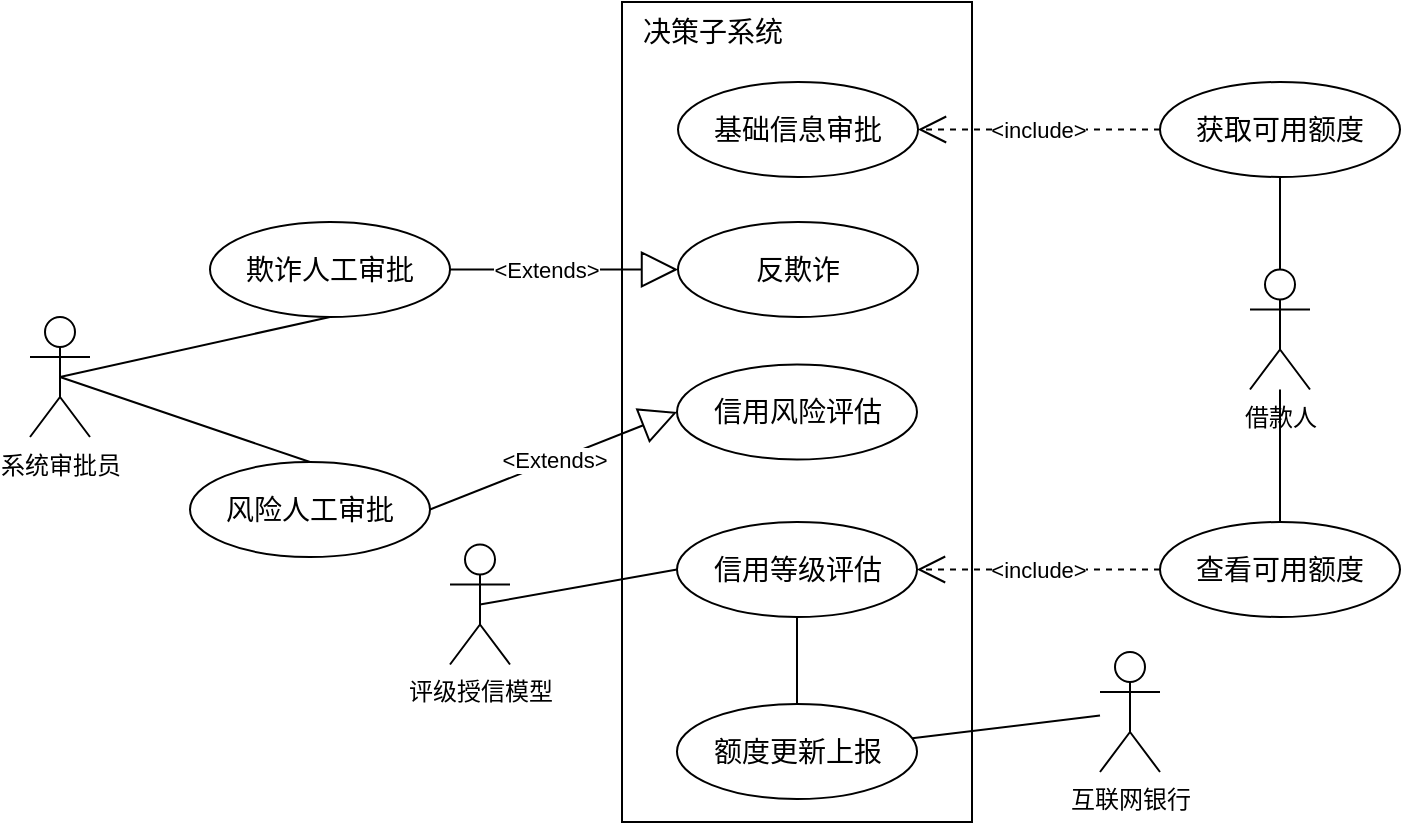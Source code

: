 <mxfile version="22.0.6" type="github">
  <diagram name="第 1 页" id="PT6hGrXhausuQr09__Po">
    <mxGraphModel dx="1173" dy="772" grid="1" gridSize="10" guides="1" tooltips="1" connect="1" arrows="1" fold="1" page="1" pageScale="1" pageWidth="827" pageHeight="1169" math="0" shadow="0">
      <root>
        <mxCell id="0" />
        <mxCell id="1" parent="0" />
        <mxCell id="wrGV_mXLTRxhNDMkk3RX-2" value="" style="html=1;whiteSpace=wrap;" parent="1" vertex="1">
          <mxGeometry x="367" y="210" width="175" height="410" as="geometry" />
        </mxCell>
        <mxCell id="wrGV_mXLTRxhNDMkk3RX-3" value="&lt;font style=&quot;font-size: 14px;&quot;&gt;决策子系统&lt;/font&gt;" style="text;html=1;align=center;verticalAlign=middle;resizable=0;points=[];autosize=1;strokeColor=none;fillColor=none;" parent="1" vertex="1">
          <mxGeometry x="367" y="210" width="90" height="30" as="geometry" />
        </mxCell>
        <mxCell id="wrGV_mXLTRxhNDMkk3RX-5" value="&lt;span style=&quot;font-size: 14px;&quot;&gt;反欺诈&lt;/span&gt;" style="ellipse;whiteSpace=wrap;html=1;" parent="1" vertex="1">
          <mxGeometry x="395" y="320" width="120" height="47.5" as="geometry" />
        </mxCell>
        <mxCell id="wrGV_mXLTRxhNDMkk3RX-6" value="&lt;span style=&quot;font-size: 14px;&quot;&gt;信用风险评估&lt;/span&gt;" style="ellipse;whiteSpace=wrap;html=1;" parent="1" vertex="1">
          <mxGeometry x="394.5" y="391.25" width="120" height="47.5" as="geometry" />
        </mxCell>
        <mxCell id="jIcukNr1ngVO-_aVPSLc-33" value="" style="edgeStyle=orthogonalEdgeStyle;rounded=0;orthogonalLoop=1;jettySize=auto;html=1;endArrow=none;endFill=0;" edge="1" parent="1" source="wrGV_mXLTRxhNDMkk3RX-7" target="jIcukNr1ngVO-_aVPSLc-30">
          <mxGeometry relative="1" as="geometry" />
        </mxCell>
        <mxCell id="wrGV_mXLTRxhNDMkk3RX-7" value="&lt;span style=&quot;font-size: 14px;&quot;&gt;信用等级评估&lt;/span&gt;" style="ellipse;whiteSpace=wrap;html=1;" parent="1" vertex="1">
          <mxGeometry x="394.5" y="470" width="120" height="47.5" as="geometry" />
        </mxCell>
        <mxCell id="ZUTKuZIOBawarwPBMWY9-1" value="评级授信模型" style="shape=umlActor;verticalLabelPosition=bottom;verticalAlign=top;html=1;" parent="1" vertex="1">
          <mxGeometry x="281" y="481.25" width="30" height="60" as="geometry" />
        </mxCell>
        <mxCell id="ZUTKuZIOBawarwPBMWY9-2" style="rounded=0;orthogonalLoop=1;jettySize=auto;html=1;entryX=0.5;entryY=0.5;entryDx=0;entryDy=0;endArrow=none;endFill=0;exitX=0;exitY=0.5;exitDx=0;exitDy=0;entryPerimeter=0;" parent="1" source="wrGV_mXLTRxhNDMkk3RX-7" target="ZUTKuZIOBawarwPBMWY9-1" edge="1">
          <mxGeometry relative="1" as="geometry">
            <mxPoint x="215" y="479" as="sourcePoint" />
            <mxPoint x="135" y="440" as="targetPoint" />
          </mxGeometry>
        </mxCell>
        <mxCell id="jIcukNr1ngVO-_aVPSLc-3" value="&lt;span style=&quot;font-size: 14px;&quot;&gt;基础信息审批&lt;/span&gt;" style="ellipse;whiteSpace=wrap;html=1;" vertex="1" parent="1">
          <mxGeometry x="395" y="250" width="120" height="47.5" as="geometry" />
        </mxCell>
        <mxCell id="jIcukNr1ngVO-_aVPSLc-4" value="系统审批员" style="shape=umlActor;verticalLabelPosition=bottom;verticalAlign=top;html=1;" vertex="1" parent="1">
          <mxGeometry x="71" y="367.5" width="30" height="60" as="geometry" />
        </mxCell>
        <mxCell id="jIcukNr1ngVO-_aVPSLc-9" value="&lt;span style=&quot;font-size: 14px;&quot;&gt;欺诈人工审批&lt;/span&gt;" style="ellipse;whiteSpace=wrap;html=1;" vertex="1" parent="1">
          <mxGeometry x="161" y="320" width="120" height="47.5" as="geometry" />
        </mxCell>
        <mxCell id="jIcukNr1ngVO-_aVPSLc-12" value="&lt;span style=&quot;font-size: 14px;&quot;&gt;风险人工审批&lt;/span&gt;" style="ellipse;whiteSpace=wrap;html=1;" vertex="1" parent="1">
          <mxGeometry x="151" y="440" width="120" height="47.5" as="geometry" />
        </mxCell>
        <mxCell id="jIcukNr1ngVO-_aVPSLc-13" style="rounded=0;orthogonalLoop=1;jettySize=auto;html=1;entryX=0.5;entryY=0.5;entryDx=0;entryDy=0;endArrow=none;endFill=0;exitX=0.5;exitY=1;exitDx=0;exitDy=0;entryPerimeter=0;" edge="1" parent="1" source="jIcukNr1ngVO-_aVPSLc-9" target="jIcukNr1ngVO-_aVPSLc-4">
          <mxGeometry relative="1" as="geometry">
            <mxPoint x="331" y="591" as="sourcePoint" />
            <mxPoint x="126" y="585" as="targetPoint" />
          </mxGeometry>
        </mxCell>
        <mxCell id="jIcukNr1ngVO-_aVPSLc-14" style="rounded=0;orthogonalLoop=1;jettySize=auto;html=1;entryX=0.5;entryY=0.5;entryDx=0;entryDy=0;endArrow=none;endFill=0;exitX=0.5;exitY=0;exitDx=0;exitDy=0;entryPerimeter=0;" edge="1" parent="1" source="jIcukNr1ngVO-_aVPSLc-12" target="jIcukNr1ngVO-_aVPSLc-4">
          <mxGeometry relative="1" as="geometry">
            <mxPoint x="211" y="398" as="sourcePoint" />
            <mxPoint x="96" y="450" as="targetPoint" />
          </mxGeometry>
        </mxCell>
        <mxCell id="jIcukNr1ngVO-_aVPSLc-15" value="&amp;lt;Extends&amp;gt;" style="endArrow=block;endSize=16;endFill=0;html=1;rounded=0;entryX=0;entryY=0.5;entryDx=0;entryDy=0;exitX=1;exitY=0.5;exitDx=0;exitDy=0;" edge="1" parent="1" source="jIcukNr1ngVO-_aVPSLc-9" target="wrGV_mXLTRxhNDMkk3RX-5">
          <mxGeometry x="-0.167" width="160" relative="1" as="geometry">
            <mxPoint x="604" y="374" as="sourcePoint" />
            <mxPoint x="481" y="396" as="targetPoint" />
            <mxPoint as="offset" />
          </mxGeometry>
        </mxCell>
        <mxCell id="jIcukNr1ngVO-_aVPSLc-16" value="&amp;lt;Extends&amp;gt;" style="endArrow=block;endSize=16;endFill=0;html=1;rounded=0;entryX=0;entryY=0.5;entryDx=0;entryDy=0;exitX=1;exitY=0.5;exitDx=0;exitDy=0;" edge="1" parent="1" source="jIcukNr1ngVO-_aVPSLc-12" target="wrGV_mXLTRxhNDMkk3RX-6">
          <mxGeometry width="160" relative="1" as="geometry">
            <mxPoint x="604" y="469" as="sourcePoint" />
            <mxPoint x="481" y="494" as="targetPoint" />
          </mxGeometry>
        </mxCell>
        <mxCell id="jIcukNr1ngVO-_aVPSLc-27" value="" style="edgeStyle=orthogonalEdgeStyle;rounded=0;orthogonalLoop=1;jettySize=auto;html=1;endArrow=none;endFill=0;" edge="1" parent="1" source="jIcukNr1ngVO-_aVPSLc-17" target="jIcukNr1ngVO-_aVPSLc-26">
          <mxGeometry relative="1" as="geometry" />
        </mxCell>
        <mxCell id="jIcukNr1ngVO-_aVPSLc-17" value="借款人" style="shape=umlActor;verticalLabelPosition=bottom;verticalAlign=top;html=1;" vertex="1" parent="1">
          <mxGeometry x="681" y="343.75" width="30" height="60" as="geometry" />
        </mxCell>
        <mxCell id="jIcukNr1ngVO-_aVPSLc-24" value="" style="edgeStyle=orthogonalEdgeStyle;rounded=0;orthogonalLoop=1;jettySize=auto;html=1;endArrow=none;endFill=0;" edge="1" parent="1" source="jIcukNr1ngVO-_aVPSLc-20" target="jIcukNr1ngVO-_aVPSLc-17">
          <mxGeometry relative="1" as="geometry" />
        </mxCell>
        <mxCell id="jIcukNr1ngVO-_aVPSLc-20" value="&lt;span style=&quot;font-size: 14px;&quot;&gt;获取可用额度&lt;/span&gt;" style="ellipse;whiteSpace=wrap;html=1;" vertex="1" parent="1">
          <mxGeometry x="636" y="250" width="120" height="47.5" as="geometry" />
        </mxCell>
        <mxCell id="jIcukNr1ngVO-_aVPSLc-25" value="&amp;lt;include&amp;gt;" style="endArrow=open;endSize=12;dashed=1;html=1;rounded=0;exitX=0;exitY=0.5;exitDx=0;exitDy=0;entryX=1;entryY=0.5;entryDx=0;entryDy=0;" edge="1" parent="1" source="jIcukNr1ngVO-_aVPSLc-20" target="jIcukNr1ngVO-_aVPSLc-3">
          <mxGeometry x="0.007" width="160" relative="1" as="geometry">
            <mxPoint x="381" y="895" as="sourcePoint" />
            <mxPoint x="581" y="590" as="targetPoint" />
            <mxPoint as="offset" />
          </mxGeometry>
        </mxCell>
        <mxCell id="jIcukNr1ngVO-_aVPSLc-26" value="&lt;span style=&quot;font-size: 14px;&quot;&gt;查看可用额度&lt;/span&gt;" style="ellipse;whiteSpace=wrap;html=1;" vertex="1" parent="1">
          <mxGeometry x="636" y="470" width="120" height="47.5" as="geometry" />
        </mxCell>
        <mxCell id="jIcukNr1ngVO-_aVPSLc-29" value="&amp;lt;include&amp;gt;" style="endArrow=open;endSize=12;dashed=1;html=1;rounded=0;exitX=0;exitY=0.5;exitDx=0;exitDy=0;entryX=1;entryY=0.5;entryDx=0;entryDy=0;" edge="1" parent="1" source="jIcukNr1ngVO-_aVPSLc-26" target="wrGV_mXLTRxhNDMkk3RX-7">
          <mxGeometry x="0.007" width="160" relative="1" as="geometry">
            <mxPoint x="646" y="284" as="sourcePoint" />
            <mxPoint x="525" y="284" as="targetPoint" />
            <mxPoint as="offset" />
          </mxGeometry>
        </mxCell>
        <mxCell id="jIcukNr1ngVO-_aVPSLc-32" value="" style="rounded=0;orthogonalLoop=1;jettySize=auto;html=1;endArrow=none;endFill=0;" edge="1" parent="1" source="jIcukNr1ngVO-_aVPSLc-30" target="jIcukNr1ngVO-_aVPSLc-31">
          <mxGeometry relative="1" as="geometry" />
        </mxCell>
        <mxCell id="jIcukNr1ngVO-_aVPSLc-30" value="&lt;span style=&quot;font-size: 14px;&quot;&gt;额度更新上报&lt;/span&gt;" style="ellipse;whiteSpace=wrap;html=1;" vertex="1" parent="1">
          <mxGeometry x="394.5" y="561" width="120" height="47.5" as="geometry" />
        </mxCell>
        <mxCell id="jIcukNr1ngVO-_aVPSLc-31" value="互联网银行" style="shape=umlActor;verticalLabelPosition=bottom;verticalAlign=top;html=1;" vertex="1" parent="1">
          <mxGeometry x="606" y="535" width="30" height="60" as="geometry" />
        </mxCell>
      </root>
    </mxGraphModel>
  </diagram>
</mxfile>
